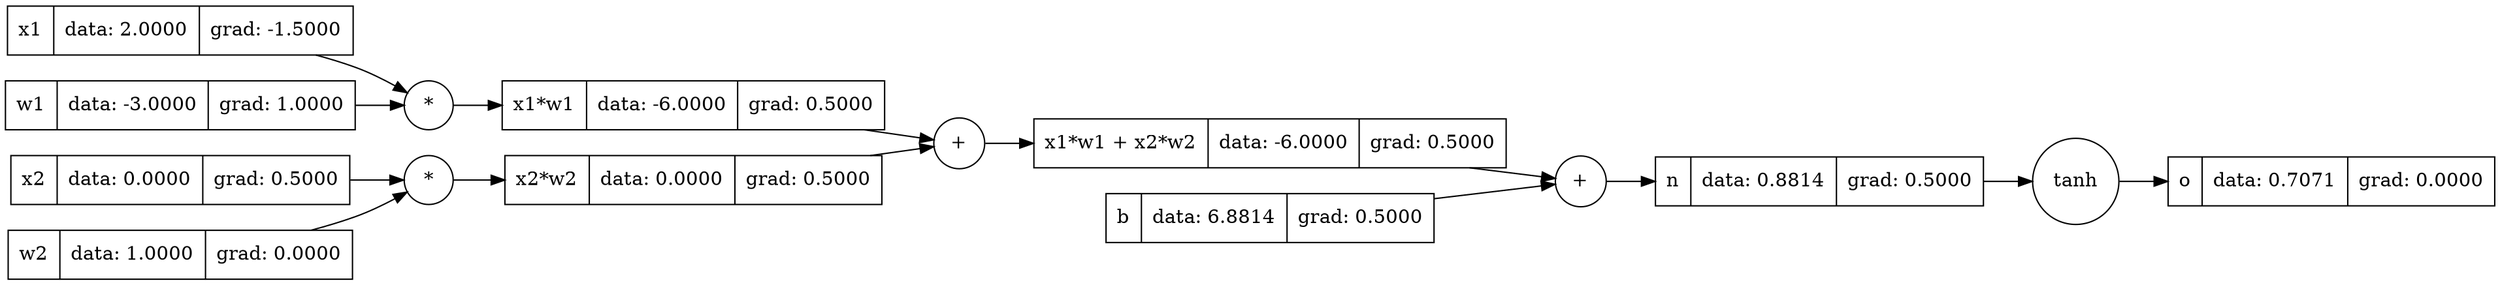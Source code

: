 digraph {
rankdir="LR"
node [shape=record]
    0 [label="{ x1 | data: 2.0000 | grad: -1.5000 }"]
    1 [label="{ x2 | data: 0.0000 | grad: 0.5000 }"]
    2 [label="{ w1 | data: -3.0000 | grad: 1.0000 }"]
    3 [label="{ w2 | data: 1.0000 | grad: 0.0000 }"]
    4 [label="{ b | data: 6.8814 | grad: 0.5000 }"]
    5 [label="{ x1*w1 | data: -6.0000 | grad: 0.5000 }"]
    5999 [label="*" shape=circle]
    6 [label="{ x2*w2 | data: 0.0000 | grad: 0.5000 }"]
    6999 [label="*" shape=circle]
    7 [label="{ x1*w1 + x2*w2 | data: -6.0000 | grad: 0.5000 }"]
    7999 [label="+" shape=circle]
    8 [label="{ n | data: 0.8814 | grad: 0.5000 }"]
    8999 [label="+" shape=circle]
    9 [label="{ o | data: 0.7071 | grad: 0.0000 }"]
    9999 [label="tanh" shape=circle]

    0 -> 5999
    5999 -> 5
    2 -> 5999

    1 -> 6999
    6999 -> 6
    3 -> 6999

    5 -> 7999
    7999 -> 7
    6 -> 7999

    7 -> 8999
    8999 -> 8
    4 -> 8999

    8 -> 9999
    9999 -> 9
}